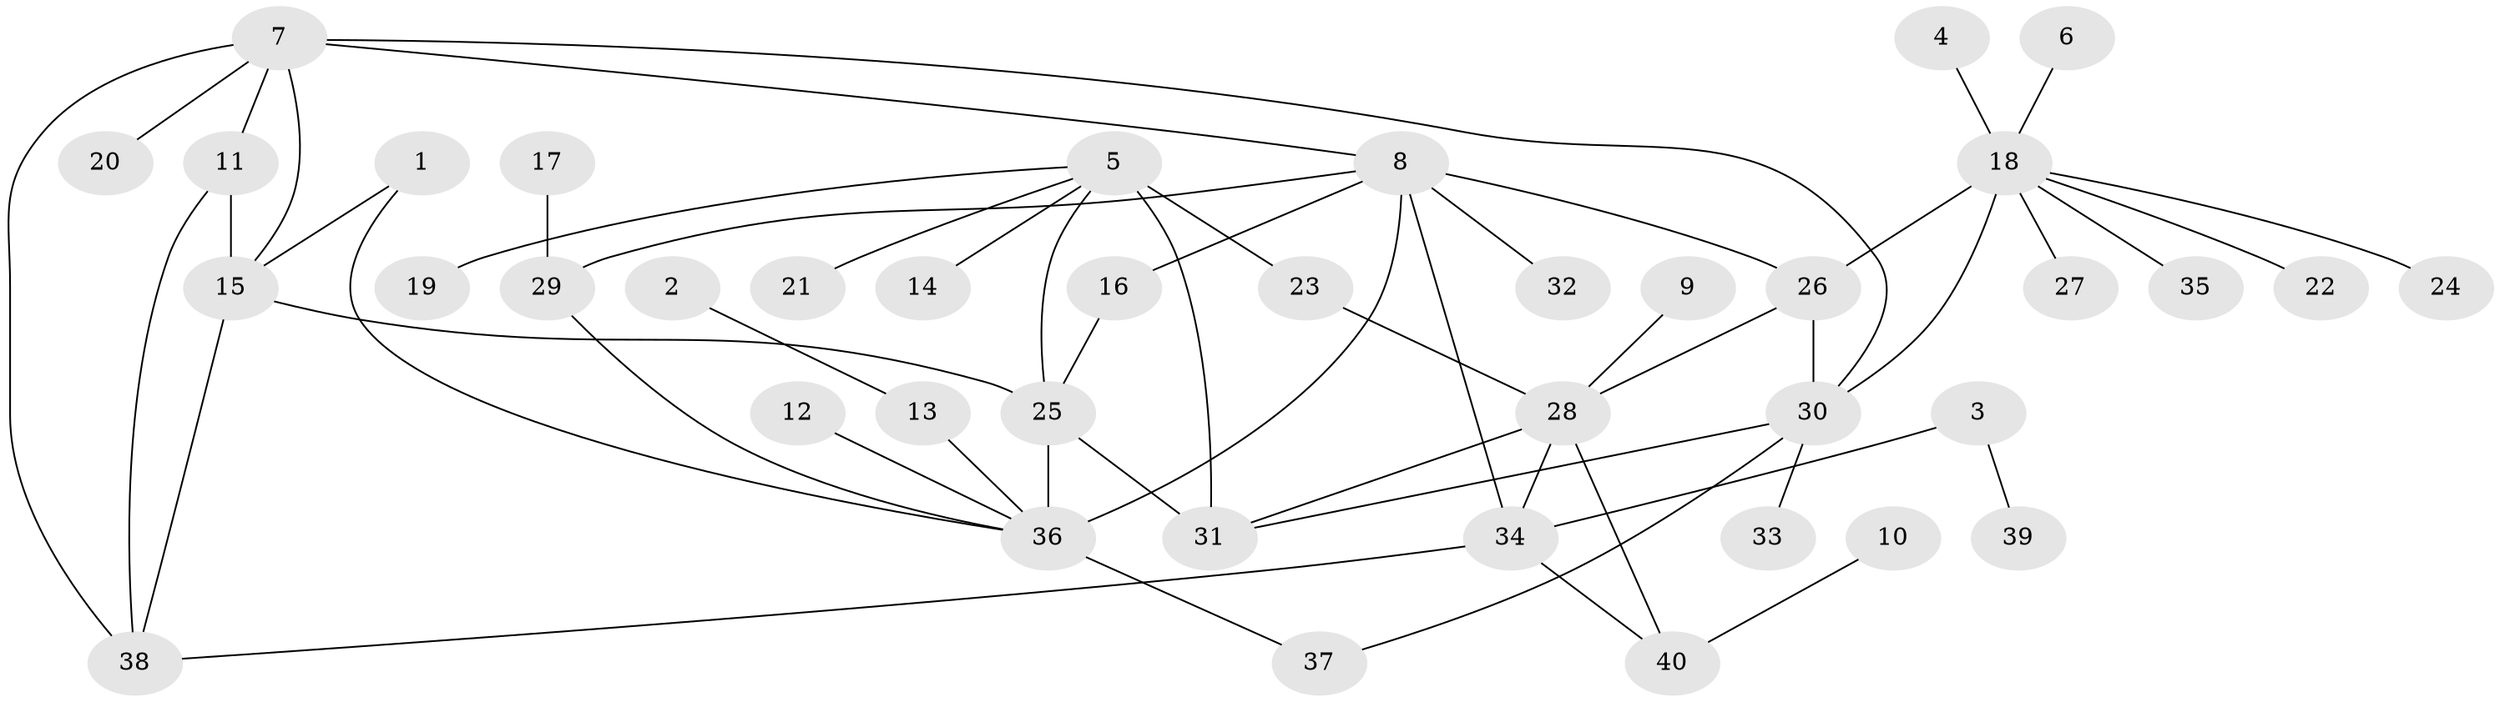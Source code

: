 // original degree distribution, {5: 0.03, 7: 0.07, 10: 0.02, 4: 0.04, 8: 0.04, 6: 0.04, 9: 0.01, 12: 0.02, 2: 0.14, 1: 0.56, 3: 0.03}
// Generated by graph-tools (version 1.1) at 2025/37/03/04/25 23:37:31]
// undirected, 40 vertices, 56 edges
graph export_dot {
  node [color=gray90,style=filled];
  1;
  2;
  3;
  4;
  5;
  6;
  7;
  8;
  9;
  10;
  11;
  12;
  13;
  14;
  15;
  16;
  17;
  18;
  19;
  20;
  21;
  22;
  23;
  24;
  25;
  26;
  27;
  28;
  29;
  30;
  31;
  32;
  33;
  34;
  35;
  36;
  37;
  38;
  39;
  40;
  1 -- 15 [weight=1.0];
  1 -- 36 [weight=1.0];
  2 -- 13 [weight=1.0];
  3 -- 34 [weight=1.0];
  3 -- 39 [weight=1.0];
  4 -- 18 [weight=1.0];
  5 -- 14 [weight=1.0];
  5 -- 19 [weight=1.0];
  5 -- 21 [weight=1.0];
  5 -- 23 [weight=1.0];
  5 -- 25 [weight=1.0];
  5 -- 31 [weight=3.0];
  6 -- 18 [weight=1.0];
  7 -- 8 [weight=1.0];
  7 -- 11 [weight=2.0];
  7 -- 15 [weight=2.0];
  7 -- 20 [weight=1.0];
  7 -- 30 [weight=2.0];
  7 -- 38 [weight=2.0];
  8 -- 16 [weight=1.0];
  8 -- 26 [weight=1.0];
  8 -- 29 [weight=3.0];
  8 -- 32 [weight=1.0];
  8 -- 34 [weight=2.0];
  8 -- 36 [weight=3.0];
  9 -- 28 [weight=1.0];
  10 -- 40 [weight=1.0];
  11 -- 15 [weight=1.0];
  11 -- 38 [weight=1.0];
  12 -- 36 [weight=1.0];
  13 -- 36 [weight=1.0];
  15 -- 25 [weight=1.0];
  15 -- 38 [weight=1.0];
  16 -- 25 [weight=1.0];
  17 -- 29 [weight=1.0];
  18 -- 22 [weight=1.0];
  18 -- 24 [weight=1.0];
  18 -- 26 [weight=4.0];
  18 -- 27 [weight=1.0];
  18 -- 30 [weight=2.0];
  18 -- 35 [weight=1.0];
  23 -- 28 [weight=1.0];
  25 -- 31 [weight=3.0];
  25 -- 36 [weight=1.0];
  26 -- 28 [weight=1.0];
  26 -- 30 [weight=2.0];
  28 -- 31 [weight=1.0];
  28 -- 34 [weight=4.0];
  28 -- 40 [weight=2.0];
  29 -- 36 [weight=1.0];
  30 -- 31 [weight=1.0];
  30 -- 33 [weight=1.0];
  30 -- 37 [weight=1.0];
  34 -- 38 [weight=1.0];
  34 -- 40 [weight=2.0];
  36 -- 37 [weight=1.0];
}
